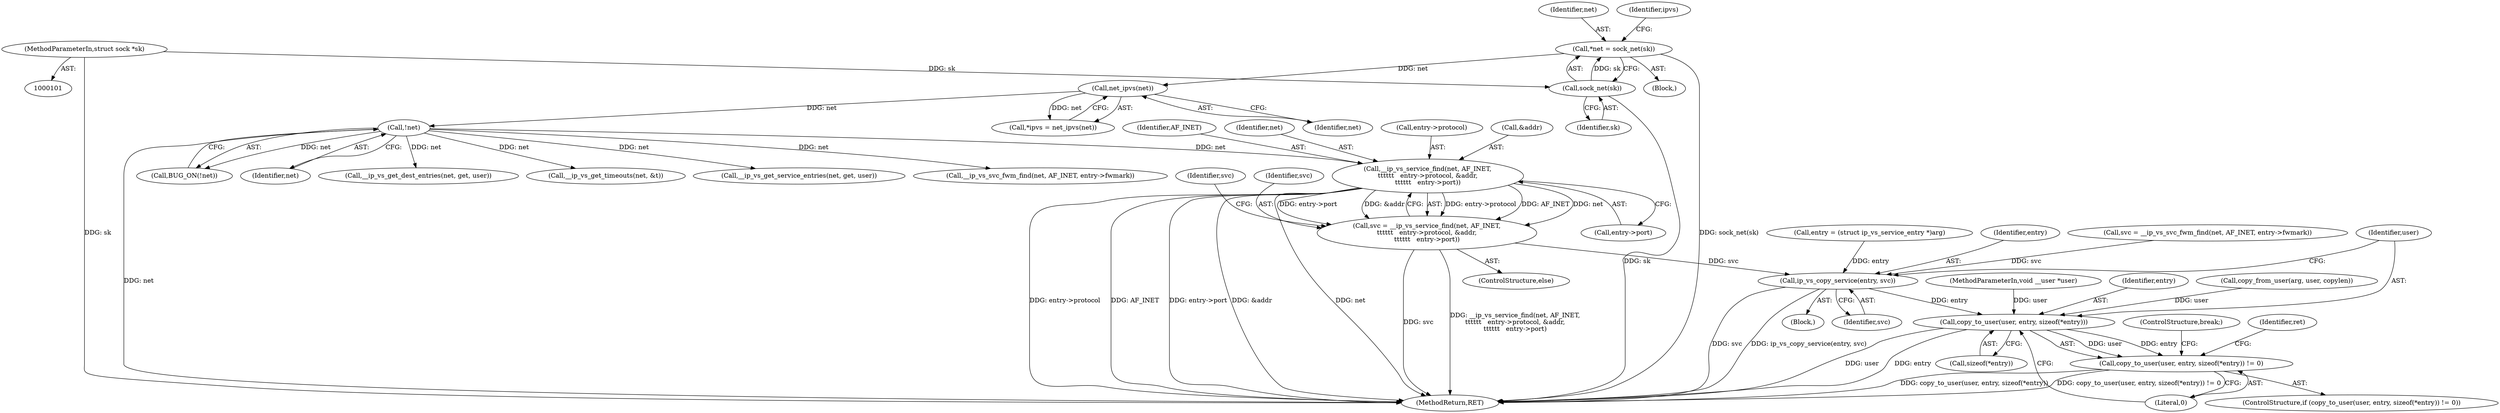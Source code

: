 digraph "0_linux_2d8a041b7bfe1097af21441cb77d6af95f4f4680@pointer" {
"1000457" [label="(Call,__ip_vs_service_find(net, AF_INET,\n\t\t\t\t\t\t   entry->protocol, &addr,\n\t\t\t\t\t\t   entry->port))"];
"1000124" [label="(Call,!net)"];
"1000121" [label="(Call,net_ipvs(net))"];
"1000114" [label="(Call,*net = sock_net(sk))"];
"1000116" [label="(Call,sock_net(sk))"];
"1000102" [label="(MethodParameterIn,struct sock *sk)"];
"1000455" [label="(Call,svc = __ip_vs_service_find(net, AF_INET,\n\t\t\t\t\t\t   entry->protocol, &addr,\n\t\t\t\t\t\t   entry->port))"];
"1000471" [label="(Call,ip_vs_copy_service(entry, svc))"];
"1000476" [label="(Call,copy_to_user(user, entry, sizeof(*entry)))"];
"1000475" [label="(Call,copy_to_user(user, entry, sizeof(*entry)) != 0)"];
"1000121" [label="(Call,net_ipvs(net))"];
"1000479" [label="(Call,sizeof(*entry))"];
"1000477" [label="(Identifier,user)"];
"1000104" [label="(MethodParameterIn,void __user *user)"];
"1000492" [label="(ControlStructure,break;)"];
"1000476" [label="(Call,copy_to_user(user, entry, sizeof(*entry)))"];
"1000478" [label="(Identifier,entry)"];
"1000124" [label="(Call,!net)"];
"1000179" [label="(Call,copy_from_user(arg, user, copylen))"];
"1000430" [label="(Call,entry = (struct ip_vs_service_entry *)arg)"];
"1000473" [label="(Identifier,svc)"];
"1000114" [label="(Call,*net = sock_net(sk))"];
"1000106" [label="(Block,)"];
"1000459" [label="(Identifier,AF_INET)"];
"1000115" [label="(Identifier,net)"];
"1000122" [label="(Identifier,net)"];
"1000532" [label="(Call,__ip_vs_get_dest_entries(net, get, user))"];
"1000116" [label="(Call,sock_net(sk))"];
"1000474" [label="(ControlStructure,if (copy_to_user(user, entry, sizeof(*entry)) != 0))"];
"1000469" [label="(Identifier,svc)"];
"1000575" [label="(MethodReturn,RET)"];
"1000546" [label="(Call,__ip_vs_get_timeouts(net, &t))"];
"1000420" [label="(Call,__ip_vs_get_service_entries(net, get, user))"];
"1000455" [label="(Call,svc = __ip_vs_service_find(net, AF_INET,\n\t\t\t\t\t\t   entry->protocol, &addr,\n\t\t\t\t\t\t   entry->port))"];
"1000482" [label="(Literal,0)"];
"1000465" [label="(Call,entry->port)"];
"1000457" [label="(Call,__ip_vs_service_find(net, AF_INET,\n\t\t\t\t\t\t   entry->protocol, &addr,\n\t\t\t\t\t\t   entry->port))"];
"1000102" [label="(MethodParameterIn,struct sock *sk)"];
"1000458" [label="(Identifier,net)"];
"1000454" [label="(ControlStructure,else)"];
"1000472" [label="(Identifier,entry)"];
"1000448" [label="(Call,__ip_vs_svc_fwm_find(net, AF_INET, entry->fwmark))"];
"1000470" [label="(Block,)"];
"1000119" [label="(Call,*ipvs = net_ipvs(net))"];
"1000120" [label="(Identifier,ipvs)"];
"1000471" [label="(Call,ip_vs_copy_service(entry, svc))"];
"1000117" [label="(Identifier,sk)"];
"1000456" [label="(Identifier,svc)"];
"1000460" [label="(Call,entry->protocol)"];
"1000123" [label="(Call,BUG_ON(!net))"];
"1000484" [label="(Identifier,ret)"];
"1000463" [label="(Call,&addr)"];
"1000125" [label="(Identifier,net)"];
"1000446" [label="(Call,svc = __ip_vs_svc_fwm_find(net, AF_INET, entry->fwmark))"];
"1000475" [label="(Call,copy_to_user(user, entry, sizeof(*entry)) != 0)"];
"1000457" -> "1000455"  [label="AST: "];
"1000457" -> "1000465"  [label="CFG: "];
"1000458" -> "1000457"  [label="AST: "];
"1000459" -> "1000457"  [label="AST: "];
"1000460" -> "1000457"  [label="AST: "];
"1000463" -> "1000457"  [label="AST: "];
"1000465" -> "1000457"  [label="AST: "];
"1000455" -> "1000457"  [label="CFG: "];
"1000457" -> "1000575"  [label="DDG: entry->protocol"];
"1000457" -> "1000575"  [label="DDG: AF_INET"];
"1000457" -> "1000575"  [label="DDG: entry->port"];
"1000457" -> "1000575"  [label="DDG: &addr"];
"1000457" -> "1000575"  [label="DDG: net"];
"1000457" -> "1000455"  [label="DDG: entry->protocol"];
"1000457" -> "1000455"  [label="DDG: AF_INET"];
"1000457" -> "1000455"  [label="DDG: net"];
"1000457" -> "1000455"  [label="DDG: entry->port"];
"1000457" -> "1000455"  [label="DDG: &addr"];
"1000124" -> "1000457"  [label="DDG: net"];
"1000124" -> "1000123"  [label="AST: "];
"1000124" -> "1000125"  [label="CFG: "];
"1000125" -> "1000124"  [label="AST: "];
"1000123" -> "1000124"  [label="CFG: "];
"1000124" -> "1000575"  [label="DDG: net"];
"1000124" -> "1000123"  [label="DDG: net"];
"1000121" -> "1000124"  [label="DDG: net"];
"1000124" -> "1000420"  [label="DDG: net"];
"1000124" -> "1000448"  [label="DDG: net"];
"1000124" -> "1000532"  [label="DDG: net"];
"1000124" -> "1000546"  [label="DDG: net"];
"1000121" -> "1000119"  [label="AST: "];
"1000121" -> "1000122"  [label="CFG: "];
"1000122" -> "1000121"  [label="AST: "];
"1000119" -> "1000121"  [label="CFG: "];
"1000121" -> "1000119"  [label="DDG: net"];
"1000114" -> "1000121"  [label="DDG: net"];
"1000114" -> "1000106"  [label="AST: "];
"1000114" -> "1000116"  [label="CFG: "];
"1000115" -> "1000114"  [label="AST: "];
"1000116" -> "1000114"  [label="AST: "];
"1000120" -> "1000114"  [label="CFG: "];
"1000114" -> "1000575"  [label="DDG: sock_net(sk)"];
"1000116" -> "1000114"  [label="DDG: sk"];
"1000116" -> "1000117"  [label="CFG: "];
"1000117" -> "1000116"  [label="AST: "];
"1000116" -> "1000575"  [label="DDG: sk"];
"1000102" -> "1000116"  [label="DDG: sk"];
"1000102" -> "1000101"  [label="AST: "];
"1000102" -> "1000575"  [label="DDG: sk"];
"1000455" -> "1000454"  [label="AST: "];
"1000456" -> "1000455"  [label="AST: "];
"1000469" -> "1000455"  [label="CFG: "];
"1000455" -> "1000575"  [label="DDG: __ip_vs_service_find(net, AF_INET,\n\t\t\t\t\t\t   entry->protocol, &addr,\n\t\t\t\t\t\t   entry->port)"];
"1000455" -> "1000575"  [label="DDG: svc"];
"1000455" -> "1000471"  [label="DDG: svc"];
"1000471" -> "1000470"  [label="AST: "];
"1000471" -> "1000473"  [label="CFG: "];
"1000472" -> "1000471"  [label="AST: "];
"1000473" -> "1000471"  [label="AST: "];
"1000477" -> "1000471"  [label="CFG: "];
"1000471" -> "1000575"  [label="DDG: svc"];
"1000471" -> "1000575"  [label="DDG: ip_vs_copy_service(entry, svc)"];
"1000430" -> "1000471"  [label="DDG: entry"];
"1000446" -> "1000471"  [label="DDG: svc"];
"1000471" -> "1000476"  [label="DDG: entry"];
"1000476" -> "1000475"  [label="AST: "];
"1000476" -> "1000479"  [label="CFG: "];
"1000477" -> "1000476"  [label="AST: "];
"1000478" -> "1000476"  [label="AST: "];
"1000479" -> "1000476"  [label="AST: "];
"1000482" -> "1000476"  [label="CFG: "];
"1000476" -> "1000575"  [label="DDG: user"];
"1000476" -> "1000575"  [label="DDG: entry"];
"1000476" -> "1000475"  [label="DDG: user"];
"1000476" -> "1000475"  [label="DDG: entry"];
"1000179" -> "1000476"  [label="DDG: user"];
"1000104" -> "1000476"  [label="DDG: user"];
"1000475" -> "1000474"  [label="AST: "];
"1000475" -> "1000482"  [label="CFG: "];
"1000482" -> "1000475"  [label="AST: "];
"1000484" -> "1000475"  [label="CFG: "];
"1000492" -> "1000475"  [label="CFG: "];
"1000475" -> "1000575"  [label="DDG: copy_to_user(user, entry, sizeof(*entry))"];
"1000475" -> "1000575"  [label="DDG: copy_to_user(user, entry, sizeof(*entry)) != 0"];
}
